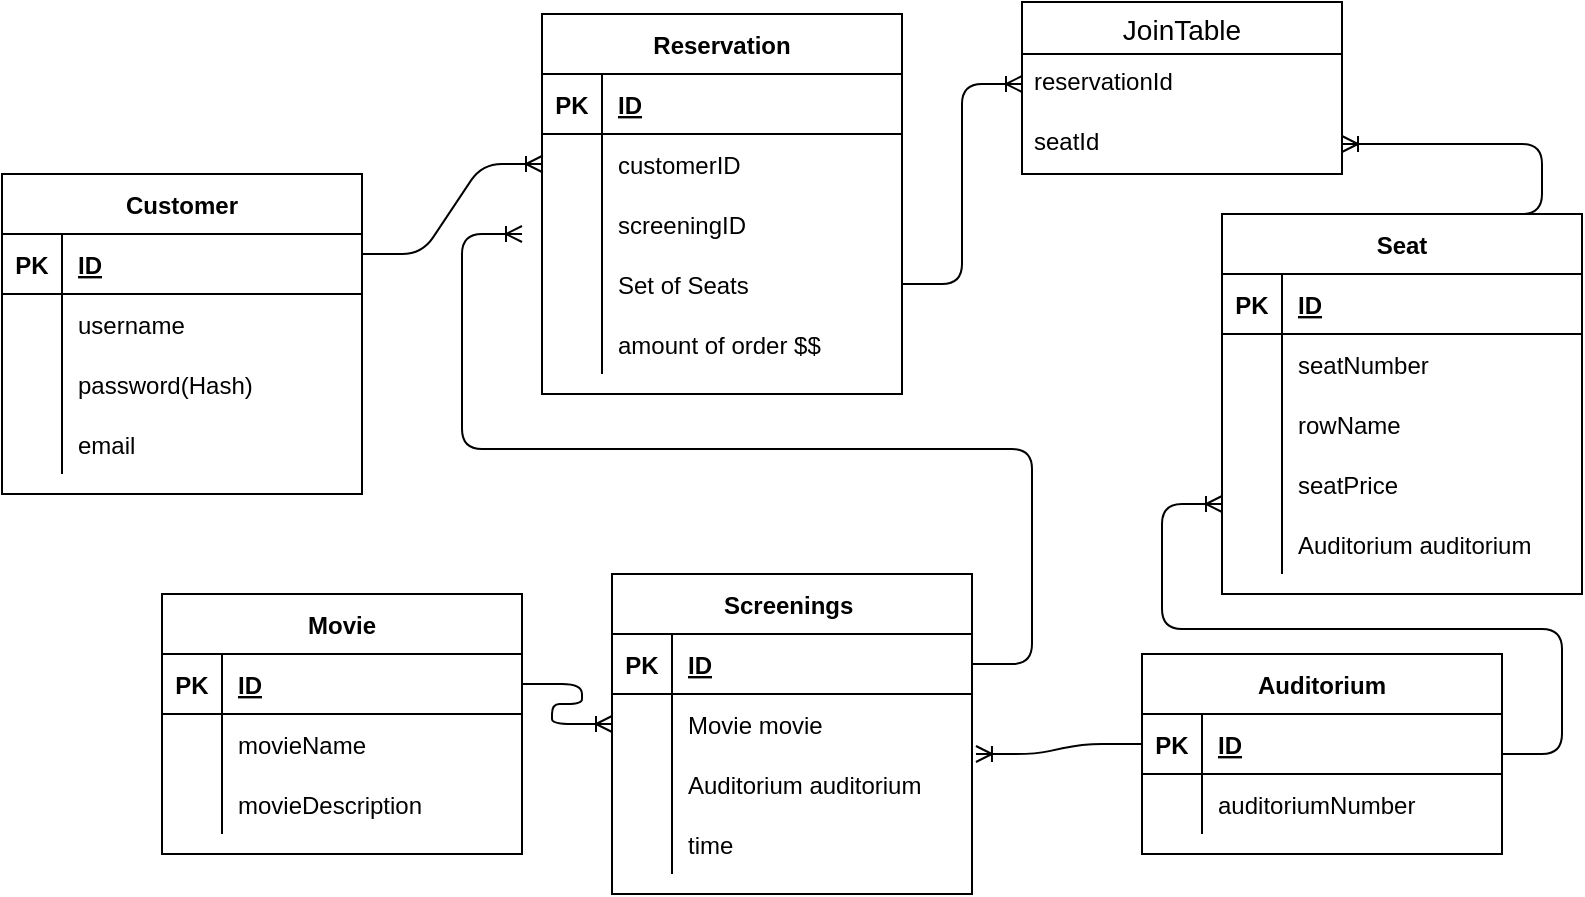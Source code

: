 <mxfile version="14.3.0" type="github">
  <diagram id="R2lEEEUBdFMjLlhIrx00" name="Page-1">
    <mxGraphModel dx="1098" dy="689" grid="1" gridSize="10" guides="1" tooltips="1" connect="1" arrows="1" fold="1" page="1" pageScale="1" pageWidth="850" pageHeight="1100" math="0" shadow="0" extFonts="Permanent Marker^https://fonts.googleapis.com/css?family=Permanent+Marker">
      <root>
        <mxCell id="0" />
        <mxCell id="1" parent="0" />
        <mxCell id="LBTetcbzAzT7NRiAr88A-1" value="Customer" style="shape=table;startSize=30;container=1;collapsible=1;childLayout=tableLayout;fixedRows=1;rowLines=0;fontStyle=1;align=center;resizeLast=1;" vertex="1" parent="1">
          <mxGeometry x="30" y="110" width="180" height="160" as="geometry" />
        </mxCell>
        <mxCell id="LBTetcbzAzT7NRiAr88A-2" value="" style="shape=partialRectangle;collapsible=0;dropTarget=0;pointerEvents=0;fillColor=none;top=0;left=0;bottom=1;right=0;points=[[0,0.5],[1,0.5]];portConstraint=eastwest;" vertex="1" parent="LBTetcbzAzT7NRiAr88A-1">
          <mxGeometry y="30" width="180" height="30" as="geometry" />
        </mxCell>
        <mxCell id="LBTetcbzAzT7NRiAr88A-3" value="PK" style="shape=partialRectangle;connectable=0;fillColor=none;top=0;left=0;bottom=0;right=0;fontStyle=1;overflow=hidden;" vertex="1" parent="LBTetcbzAzT7NRiAr88A-2">
          <mxGeometry width="30" height="30" as="geometry" />
        </mxCell>
        <mxCell id="LBTetcbzAzT7NRiAr88A-4" value="ID" style="shape=partialRectangle;connectable=0;fillColor=none;top=0;left=0;bottom=0;right=0;align=left;spacingLeft=6;fontStyle=5;overflow=hidden;" vertex="1" parent="LBTetcbzAzT7NRiAr88A-2">
          <mxGeometry x="30" width="150" height="30" as="geometry" />
        </mxCell>
        <mxCell id="LBTetcbzAzT7NRiAr88A-5" value="" style="shape=partialRectangle;collapsible=0;dropTarget=0;pointerEvents=0;fillColor=none;top=0;left=0;bottom=0;right=0;points=[[0,0.5],[1,0.5]];portConstraint=eastwest;" vertex="1" parent="LBTetcbzAzT7NRiAr88A-1">
          <mxGeometry y="60" width="180" height="30" as="geometry" />
        </mxCell>
        <mxCell id="LBTetcbzAzT7NRiAr88A-6" value="" style="shape=partialRectangle;connectable=0;fillColor=none;top=0;left=0;bottom=0;right=0;editable=1;overflow=hidden;" vertex="1" parent="LBTetcbzAzT7NRiAr88A-5">
          <mxGeometry width="30" height="30" as="geometry" />
        </mxCell>
        <mxCell id="LBTetcbzAzT7NRiAr88A-7" value="username" style="shape=partialRectangle;connectable=0;fillColor=none;top=0;left=0;bottom=0;right=0;align=left;spacingLeft=6;overflow=hidden;" vertex="1" parent="LBTetcbzAzT7NRiAr88A-5">
          <mxGeometry x="30" width="150" height="30" as="geometry" />
        </mxCell>
        <mxCell id="LBTetcbzAzT7NRiAr88A-8" value="" style="shape=partialRectangle;collapsible=0;dropTarget=0;pointerEvents=0;fillColor=none;top=0;left=0;bottom=0;right=0;points=[[0,0.5],[1,0.5]];portConstraint=eastwest;" vertex="1" parent="LBTetcbzAzT7NRiAr88A-1">
          <mxGeometry y="90" width="180" height="30" as="geometry" />
        </mxCell>
        <mxCell id="LBTetcbzAzT7NRiAr88A-9" value="" style="shape=partialRectangle;connectable=0;fillColor=none;top=0;left=0;bottom=0;right=0;editable=1;overflow=hidden;" vertex="1" parent="LBTetcbzAzT7NRiAr88A-8">
          <mxGeometry width="30" height="30" as="geometry" />
        </mxCell>
        <mxCell id="LBTetcbzAzT7NRiAr88A-10" value="password(Hash)" style="shape=partialRectangle;connectable=0;fillColor=none;top=0;left=0;bottom=0;right=0;align=left;spacingLeft=6;overflow=hidden;" vertex="1" parent="LBTetcbzAzT7NRiAr88A-8">
          <mxGeometry x="30" width="150" height="30" as="geometry" />
        </mxCell>
        <mxCell id="LBTetcbzAzT7NRiAr88A-11" value="" style="shape=partialRectangle;collapsible=0;dropTarget=0;pointerEvents=0;fillColor=none;top=0;left=0;bottom=0;right=0;points=[[0,0.5],[1,0.5]];portConstraint=eastwest;" vertex="1" parent="LBTetcbzAzT7NRiAr88A-1">
          <mxGeometry y="120" width="180" height="30" as="geometry" />
        </mxCell>
        <mxCell id="LBTetcbzAzT7NRiAr88A-12" value="" style="shape=partialRectangle;connectable=0;fillColor=none;top=0;left=0;bottom=0;right=0;editable=1;overflow=hidden;" vertex="1" parent="LBTetcbzAzT7NRiAr88A-11">
          <mxGeometry width="30" height="30" as="geometry" />
        </mxCell>
        <mxCell id="LBTetcbzAzT7NRiAr88A-13" value="email" style="shape=partialRectangle;connectable=0;fillColor=none;top=0;left=0;bottom=0;right=0;align=left;spacingLeft=6;overflow=hidden;" vertex="1" parent="LBTetcbzAzT7NRiAr88A-11">
          <mxGeometry x="30" width="150" height="30" as="geometry" />
        </mxCell>
        <mxCell id="LBTetcbzAzT7NRiAr88A-14" value="Reservation" style="shape=table;startSize=30;container=1;collapsible=1;childLayout=tableLayout;fixedRows=1;rowLines=0;fontStyle=1;align=center;resizeLast=1;" vertex="1" parent="1">
          <mxGeometry x="300" y="30" width="180" height="190" as="geometry" />
        </mxCell>
        <mxCell id="LBTetcbzAzT7NRiAr88A-15" value="" style="shape=partialRectangle;collapsible=0;dropTarget=0;pointerEvents=0;fillColor=none;top=0;left=0;bottom=1;right=0;points=[[0,0.5],[1,0.5]];portConstraint=eastwest;" vertex="1" parent="LBTetcbzAzT7NRiAr88A-14">
          <mxGeometry y="30" width="180" height="30" as="geometry" />
        </mxCell>
        <mxCell id="LBTetcbzAzT7NRiAr88A-16" value="PK" style="shape=partialRectangle;connectable=0;fillColor=none;top=0;left=0;bottom=0;right=0;fontStyle=1;overflow=hidden;" vertex="1" parent="LBTetcbzAzT7NRiAr88A-15">
          <mxGeometry width="30" height="30" as="geometry" />
        </mxCell>
        <mxCell id="LBTetcbzAzT7NRiAr88A-17" value="ID" style="shape=partialRectangle;connectable=0;fillColor=none;top=0;left=0;bottom=0;right=0;align=left;spacingLeft=6;fontStyle=5;overflow=hidden;" vertex="1" parent="LBTetcbzAzT7NRiAr88A-15">
          <mxGeometry x="30" width="150" height="30" as="geometry" />
        </mxCell>
        <mxCell id="LBTetcbzAzT7NRiAr88A-18" value="" style="shape=partialRectangle;collapsible=0;dropTarget=0;pointerEvents=0;fillColor=none;top=0;left=0;bottom=0;right=0;points=[[0,0.5],[1,0.5]];portConstraint=eastwest;" vertex="1" parent="LBTetcbzAzT7NRiAr88A-14">
          <mxGeometry y="60" width="180" height="30" as="geometry" />
        </mxCell>
        <mxCell id="LBTetcbzAzT7NRiAr88A-19" value="" style="shape=partialRectangle;connectable=0;fillColor=none;top=0;left=0;bottom=0;right=0;editable=1;overflow=hidden;" vertex="1" parent="LBTetcbzAzT7NRiAr88A-18">
          <mxGeometry width="30" height="30" as="geometry" />
        </mxCell>
        <mxCell id="LBTetcbzAzT7NRiAr88A-20" value="customerID" style="shape=partialRectangle;connectable=0;fillColor=none;top=0;left=0;bottom=0;right=0;align=left;spacingLeft=6;overflow=hidden;" vertex="1" parent="LBTetcbzAzT7NRiAr88A-18">
          <mxGeometry x="30" width="150" height="30" as="geometry" />
        </mxCell>
        <mxCell id="LBTetcbzAzT7NRiAr88A-21" value="" style="shape=partialRectangle;collapsible=0;dropTarget=0;pointerEvents=0;fillColor=none;top=0;left=0;bottom=0;right=0;points=[[0,0.5],[1,0.5]];portConstraint=eastwest;" vertex="1" parent="LBTetcbzAzT7NRiAr88A-14">
          <mxGeometry y="90" width="180" height="30" as="geometry" />
        </mxCell>
        <mxCell id="LBTetcbzAzT7NRiAr88A-22" value="" style="shape=partialRectangle;connectable=0;fillColor=none;top=0;left=0;bottom=0;right=0;editable=1;overflow=hidden;" vertex="1" parent="LBTetcbzAzT7NRiAr88A-21">
          <mxGeometry width="30" height="30" as="geometry" />
        </mxCell>
        <mxCell id="LBTetcbzAzT7NRiAr88A-23" value="screeningID" style="shape=partialRectangle;connectable=0;fillColor=none;top=0;left=0;bottom=0;right=0;align=left;spacingLeft=6;overflow=hidden;" vertex="1" parent="LBTetcbzAzT7NRiAr88A-21">
          <mxGeometry x="30" width="150" height="30" as="geometry" />
        </mxCell>
        <mxCell id="LBTetcbzAzT7NRiAr88A-24" value="" style="shape=partialRectangle;collapsible=0;dropTarget=0;pointerEvents=0;fillColor=none;top=0;left=0;bottom=0;right=0;points=[[0,0.5],[1,0.5]];portConstraint=eastwest;" vertex="1" parent="LBTetcbzAzT7NRiAr88A-14">
          <mxGeometry y="120" width="180" height="30" as="geometry" />
        </mxCell>
        <mxCell id="LBTetcbzAzT7NRiAr88A-25" value="" style="shape=partialRectangle;connectable=0;fillColor=none;top=0;left=0;bottom=0;right=0;editable=1;overflow=hidden;" vertex="1" parent="LBTetcbzAzT7NRiAr88A-24">
          <mxGeometry width="30" height="30" as="geometry" />
        </mxCell>
        <mxCell id="LBTetcbzAzT7NRiAr88A-26" value="Set of Seats " style="shape=partialRectangle;connectable=0;fillColor=none;top=0;left=0;bottom=0;right=0;align=left;spacingLeft=6;overflow=hidden;" vertex="1" parent="LBTetcbzAzT7NRiAr88A-24">
          <mxGeometry x="30" width="150" height="30" as="geometry" />
        </mxCell>
        <mxCell id="LBTetcbzAzT7NRiAr88A-27" style="shape=partialRectangle;collapsible=0;dropTarget=0;pointerEvents=0;fillColor=none;top=0;left=0;bottom=0;right=0;points=[[0,0.5],[1,0.5]];portConstraint=eastwest;" vertex="1" parent="LBTetcbzAzT7NRiAr88A-14">
          <mxGeometry y="150" width="180" height="30" as="geometry" />
        </mxCell>
        <mxCell id="LBTetcbzAzT7NRiAr88A-28" style="shape=partialRectangle;connectable=0;fillColor=none;top=0;left=0;bottom=0;right=0;editable=1;overflow=hidden;" vertex="1" parent="LBTetcbzAzT7NRiAr88A-27">
          <mxGeometry width="30" height="30" as="geometry" />
        </mxCell>
        <mxCell id="LBTetcbzAzT7NRiAr88A-29" value="amount of order $$" style="shape=partialRectangle;connectable=0;fillColor=none;top=0;left=0;bottom=0;right=0;align=left;spacingLeft=6;overflow=hidden;" vertex="1" parent="LBTetcbzAzT7NRiAr88A-27">
          <mxGeometry x="30" width="150" height="30" as="geometry" />
        </mxCell>
        <mxCell id="LBTetcbzAzT7NRiAr88A-30" value="Seat" style="shape=table;startSize=30;container=1;collapsible=1;childLayout=tableLayout;fixedRows=1;rowLines=0;fontStyle=1;align=center;resizeLast=1;" vertex="1" parent="1">
          <mxGeometry x="640" y="130" width="180" height="190" as="geometry" />
        </mxCell>
        <mxCell id="LBTetcbzAzT7NRiAr88A-31" value="" style="shape=partialRectangle;collapsible=0;dropTarget=0;pointerEvents=0;fillColor=none;top=0;left=0;bottom=1;right=0;points=[[0,0.5],[1,0.5]];portConstraint=eastwest;" vertex="1" parent="LBTetcbzAzT7NRiAr88A-30">
          <mxGeometry y="30" width="180" height="30" as="geometry" />
        </mxCell>
        <mxCell id="LBTetcbzAzT7NRiAr88A-32" value="PK" style="shape=partialRectangle;connectable=0;fillColor=none;top=0;left=0;bottom=0;right=0;fontStyle=1;overflow=hidden;" vertex="1" parent="LBTetcbzAzT7NRiAr88A-31">
          <mxGeometry width="30" height="30" as="geometry" />
        </mxCell>
        <mxCell id="LBTetcbzAzT7NRiAr88A-33" value="ID" style="shape=partialRectangle;connectable=0;fillColor=none;top=0;left=0;bottom=0;right=0;align=left;spacingLeft=6;fontStyle=5;overflow=hidden;" vertex="1" parent="LBTetcbzAzT7NRiAr88A-31">
          <mxGeometry x="30" width="150" height="30" as="geometry" />
        </mxCell>
        <mxCell id="LBTetcbzAzT7NRiAr88A-34" value="" style="shape=partialRectangle;collapsible=0;dropTarget=0;pointerEvents=0;fillColor=none;top=0;left=0;bottom=0;right=0;points=[[0,0.5],[1,0.5]];portConstraint=eastwest;" vertex="1" parent="LBTetcbzAzT7NRiAr88A-30">
          <mxGeometry y="60" width="180" height="30" as="geometry" />
        </mxCell>
        <mxCell id="LBTetcbzAzT7NRiAr88A-35" value="" style="shape=partialRectangle;connectable=0;fillColor=none;top=0;left=0;bottom=0;right=0;editable=1;overflow=hidden;" vertex="1" parent="LBTetcbzAzT7NRiAr88A-34">
          <mxGeometry width="30" height="30" as="geometry" />
        </mxCell>
        <mxCell id="LBTetcbzAzT7NRiAr88A-36" value="seatNumber" style="shape=partialRectangle;connectable=0;fillColor=none;top=0;left=0;bottom=0;right=0;align=left;spacingLeft=6;overflow=hidden;" vertex="1" parent="LBTetcbzAzT7NRiAr88A-34">
          <mxGeometry x="30" width="150" height="30" as="geometry" />
        </mxCell>
        <mxCell id="LBTetcbzAzT7NRiAr88A-37" value="" style="shape=partialRectangle;collapsible=0;dropTarget=0;pointerEvents=0;fillColor=none;top=0;left=0;bottom=0;right=0;points=[[0,0.5],[1,0.5]];portConstraint=eastwest;" vertex="1" parent="LBTetcbzAzT7NRiAr88A-30">
          <mxGeometry y="90" width="180" height="30" as="geometry" />
        </mxCell>
        <mxCell id="LBTetcbzAzT7NRiAr88A-38" value="" style="shape=partialRectangle;connectable=0;fillColor=none;top=0;left=0;bottom=0;right=0;editable=1;overflow=hidden;" vertex="1" parent="LBTetcbzAzT7NRiAr88A-37">
          <mxGeometry width="30" height="30" as="geometry" />
        </mxCell>
        <mxCell id="LBTetcbzAzT7NRiAr88A-39" value="rowName" style="shape=partialRectangle;connectable=0;fillColor=none;top=0;left=0;bottom=0;right=0;align=left;spacingLeft=6;overflow=hidden;" vertex="1" parent="LBTetcbzAzT7NRiAr88A-37">
          <mxGeometry x="30" width="150" height="30" as="geometry" />
        </mxCell>
        <mxCell id="LBTetcbzAzT7NRiAr88A-40" value="" style="shape=partialRectangle;collapsible=0;dropTarget=0;pointerEvents=0;fillColor=none;top=0;left=0;bottom=0;right=0;points=[[0,0.5],[1,0.5]];portConstraint=eastwest;" vertex="1" parent="LBTetcbzAzT7NRiAr88A-30">
          <mxGeometry y="120" width="180" height="30" as="geometry" />
        </mxCell>
        <mxCell id="LBTetcbzAzT7NRiAr88A-41" value="" style="shape=partialRectangle;connectable=0;fillColor=none;top=0;left=0;bottom=0;right=0;editable=1;overflow=hidden;" vertex="1" parent="LBTetcbzAzT7NRiAr88A-40">
          <mxGeometry width="30" height="30" as="geometry" />
        </mxCell>
        <mxCell id="LBTetcbzAzT7NRiAr88A-42" value="seatPrice " style="shape=partialRectangle;connectable=0;fillColor=none;top=0;left=0;bottom=0;right=0;align=left;spacingLeft=6;overflow=hidden;" vertex="1" parent="LBTetcbzAzT7NRiAr88A-40">
          <mxGeometry x="30" width="150" height="30" as="geometry" />
        </mxCell>
        <mxCell id="LBTetcbzAzT7NRiAr88A-43" style="shape=partialRectangle;collapsible=0;dropTarget=0;pointerEvents=0;fillColor=none;top=0;left=0;bottom=0;right=0;points=[[0,0.5],[1,0.5]];portConstraint=eastwest;" vertex="1" parent="LBTetcbzAzT7NRiAr88A-30">
          <mxGeometry y="150" width="180" height="30" as="geometry" />
        </mxCell>
        <mxCell id="LBTetcbzAzT7NRiAr88A-44" style="shape=partialRectangle;connectable=0;fillColor=none;top=0;left=0;bottom=0;right=0;editable=1;overflow=hidden;" vertex="1" parent="LBTetcbzAzT7NRiAr88A-43">
          <mxGeometry width="30" height="30" as="geometry" />
        </mxCell>
        <mxCell id="LBTetcbzAzT7NRiAr88A-45" value="Auditorium auditorium" style="shape=partialRectangle;connectable=0;fillColor=none;top=0;left=0;bottom=0;right=0;align=left;spacingLeft=6;overflow=hidden;" vertex="1" parent="LBTetcbzAzT7NRiAr88A-43">
          <mxGeometry x="30" width="150" height="30" as="geometry" />
        </mxCell>
        <mxCell id="LBTetcbzAzT7NRiAr88A-46" value="Auditorium" style="shape=table;startSize=30;container=1;collapsible=1;childLayout=tableLayout;fixedRows=1;rowLines=0;fontStyle=1;align=center;resizeLast=1;" vertex="1" parent="1">
          <mxGeometry x="600" y="350" width="180" height="100" as="geometry" />
        </mxCell>
        <mxCell id="LBTetcbzAzT7NRiAr88A-47" value="" style="shape=partialRectangle;collapsible=0;dropTarget=0;pointerEvents=0;fillColor=none;top=0;left=0;bottom=1;right=0;points=[[0,0.5],[1,0.5]];portConstraint=eastwest;" vertex="1" parent="LBTetcbzAzT7NRiAr88A-46">
          <mxGeometry y="30" width="180" height="30" as="geometry" />
        </mxCell>
        <mxCell id="LBTetcbzAzT7NRiAr88A-48" value="PK" style="shape=partialRectangle;connectable=0;fillColor=none;top=0;left=0;bottom=0;right=0;fontStyle=1;overflow=hidden;" vertex="1" parent="LBTetcbzAzT7NRiAr88A-47">
          <mxGeometry width="30" height="30" as="geometry" />
        </mxCell>
        <mxCell id="LBTetcbzAzT7NRiAr88A-49" value="ID" style="shape=partialRectangle;connectable=0;fillColor=none;top=0;left=0;bottom=0;right=0;align=left;spacingLeft=6;fontStyle=5;overflow=hidden;" vertex="1" parent="LBTetcbzAzT7NRiAr88A-47">
          <mxGeometry x="30" width="150" height="30" as="geometry" />
        </mxCell>
        <mxCell id="LBTetcbzAzT7NRiAr88A-50" value="" style="shape=partialRectangle;collapsible=0;dropTarget=0;pointerEvents=0;fillColor=none;top=0;left=0;bottom=0;right=0;points=[[0,0.5],[1,0.5]];portConstraint=eastwest;" vertex="1" parent="LBTetcbzAzT7NRiAr88A-46">
          <mxGeometry y="60" width="180" height="30" as="geometry" />
        </mxCell>
        <mxCell id="LBTetcbzAzT7NRiAr88A-51" value="" style="shape=partialRectangle;connectable=0;fillColor=none;top=0;left=0;bottom=0;right=0;editable=1;overflow=hidden;" vertex="1" parent="LBTetcbzAzT7NRiAr88A-50">
          <mxGeometry width="30" height="30" as="geometry" />
        </mxCell>
        <mxCell id="LBTetcbzAzT7NRiAr88A-52" value="auditoriumNumber" style="shape=partialRectangle;connectable=0;fillColor=none;top=0;left=0;bottom=0;right=0;align=left;spacingLeft=6;overflow=hidden;" vertex="1" parent="LBTetcbzAzT7NRiAr88A-50">
          <mxGeometry x="30" width="150" height="30" as="geometry" />
        </mxCell>
        <mxCell id="LBTetcbzAzT7NRiAr88A-59" value="Movie" style="shape=table;startSize=30;container=1;collapsible=1;childLayout=tableLayout;fixedRows=1;rowLines=0;fontStyle=1;align=center;resizeLast=1;" vertex="1" parent="1">
          <mxGeometry x="110" y="320" width="180" height="130" as="geometry" />
        </mxCell>
        <mxCell id="LBTetcbzAzT7NRiAr88A-60" value="" style="shape=partialRectangle;collapsible=0;dropTarget=0;pointerEvents=0;fillColor=none;top=0;left=0;bottom=1;right=0;points=[[0,0.5],[1,0.5]];portConstraint=eastwest;" vertex="1" parent="LBTetcbzAzT7NRiAr88A-59">
          <mxGeometry y="30" width="180" height="30" as="geometry" />
        </mxCell>
        <mxCell id="LBTetcbzAzT7NRiAr88A-61" value="PK" style="shape=partialRectangle;connectable=0;fillColor=none;top=0;left=0;bottom=0;right=0;fontStyle=1;overflow=hidden;" vertex="1" parent="LBTetcbzAzT7NRiAr88A-60">
          <mxGeometry width="30" height="30" as="geometry" />
        </mxCell>
        <mxCell id="LBTetcbzAzT7NRiAr88A-62" value="ID" style="shape=partialRectangle;connectable=0;fillColor=none;top=0;left=0;bottom=0;right=0;align=left;spacingLeft=6;fontStyle=5;overflow=hidden;" vertex="1" parent="LBTetcbzAzT7NRiAr88A-60">
          <mxGeometry x="30" width="150" height="30" as="geometry" />
        </mxCell>
        <mxCell id="LBTetcbzAzT7NRiAr88A-63" value="" style="shape=partialRectangle;collapsible=0;dropTarget=0;pointerEvents=0;fillColor=none;top=0;left=0;bottom=0;right=0;points=[[0,0.5],[1,0.5]];portConstraint=eastwest;" vertex="1" parent="LBTetcbzAzT7NRiAr88A-59">
          <mxGeometry y="60" width="180" height="30" as="geometry" />
        </mxCell>
        <mxCell id="LBTetcbzAzT7NRiAr88A-64" value="" style="shape=partialRectangle;connectable=0;fillColor=none;top=0;left=0;bottom=0;right=0;editable=1;overflow=hidden;" vertex="1" parent="LBTetcbzAzT7NRiAr88A-63">
          <mxGeometry width="30" height="30" as="geometry" />
        </mxCell>
        <mxCell id="LBTetcbzAzT7NRiAr88A-65" value="movieName" style="shape=partialRectangle;connectable=0;fillColor=none;top=0;left=0;bottom=0;right=0;align=left;spacingLeft=6;overflow=hidden;" vertex="1" parent="LBTetcbzAzT7NRiAr88A-63">
          <mxGeometry x="30" width="150" height="30" as="geometry" />
        </mxCell>
        <mxCell id="LBTetcbzAzT7NRiAr88A-66" value="" style="shape=partialRectangle;collapsible=0;dropTarget=0;pointerEvents=0;fillColor=none;top=0;left=0;bottom=0;right=0;points=[[0,0.5],[1,0.5]];portConstraint=eastwest;" vertex="1" parent="LBTetcbzAzT7NRiAr88A-59">
          <mxGeometry y="90" width="180" height="30" as="geometry" />
        </mxCell>
        <mxCell id="LBTetcbzAzT7NRiAr88A-67" value="" style="shape=partialRectangle;connectable=0;fillColor=none;top=0;left=0;bottom=0;right=0;editable=1;overflow=hidden;" vertex="1" parent="LBTetcbzAzT7NRiAr88A-66">
          <mxGeometry width="30" height="30" as="geometry" />
        </mxCell>
        <mxCell id="LBTetcbzAzT7NRiAr88A-68" value="movieDescription " style="shape=partialRectangle;connectable=0;fillColor=none;top=0;left=0;bottom=0;right=0;align=left;spacingLeft=6;overflow=hidden;" vertex="1" parent="LBTetcbzAzT7NRiAr88A-66">
          <mxGeometry x="30" width="150" height="30" as="geometry" />
        </mxCell>
        <mxCell id="LBTetcbzAzT7NRiAr88A-72" value="Screenings " style="shape=table;startSize=30;container=1;collapsible=1;childLayout=tableLayout;fixedRows=1;rowLines=0;fontStyle=1;align=center;resizeLast=1;" vertex="1" parent="1">
          <mxGeometry x="335" y="310" width="180" height="160" as="geometry" />
        </mxCell>
        <mxCell id="LBTetcbzAzT7NRiAr88A-73" value="" style="shape=partialRectangle;collapsible=0;dropTarget=0;pointerEvents=0;fillColor=none;top=0;left=0;bottom=1;right=0;points=[[0,0.5],[1,0.5]];portConstraint=eastwest;" vertex="1" parent="LBTetcbzAzT7NRiAr88A-72">
          <mxGeometry y="30" width="180" height="30" as="geometry" />
        </mxCell>
        <mxCell id="LBTetcbzAzT7NRiAr88A-74" value="PK" style="shape=partialRectangle;connectable=0;fillColor=none;top=0;left=0;bottom=0;right=0;fontStyle=1;overflow=hidden;" vertex="1" parent="LBTetcbzAzT7NRiAr88A-73">
          <mxGeometry width="30" height="30" as="geometry" />
        </mxCell>
        <mxCell id="LBTetcbzAzT7NRiAr88A-75" value="ID" style="shape=partialRectangle;connectable=0;fillColor=none;top=0;left=0;bottom=0;right=0;align=left;spacingLeft=6;fontStyle=5;overflow=hidden;" vertex="1" parent="LBTetcbzAzT7NRiAr88A-73">
          <mxGeometry x="30" width="150" height="30" as="geometry" />
        </mxCell>
        <mxCell id="LBTetcbzAzT7NRiAr88A-76" value="" style="shape=partialRectangle;collapsible=0;dropTarget=0;pointerEvents=0;fillColor=none;top=0;left=0;bottom=0;right=0;points=[[0,0.5],[1,0.5]];portConstraint=eastwest;" vertex="1" parent="LBTetcbzAzT7NRiAr88A-72">
          <mxGeometry y="60" width="180" height="30" as="geometry" />
        </mxCell>
        <mxCell id="LBTetcbzAzT7NRiAr88A-77" value="" style="shape=partialRectangle;connectable=0;fillColor=none;top=0;left=0;bottom=0;right=0;editable=1;overflow=hidden;" vertex="1" parent="LBTetcbzAzT7NRiAr88A-76">
          <mxGeometry width="30" height="30" as="geometry" />
        </mxCell>
        <mxCell id="LBTetcbzAzT7NRiAr88A-78" value="Movie movie" style="shape=partialRectangle;connectable=0;fillColor=none;top=0;left=0;bottom=0;right=0;align=left;spacingLeft=6;overflow=hidden;" vertex="1" parent="LBTetcbzAzT7NRiAr88A-76">
          <mxGeometry x="30" width="150" height="30" as="geometry" />
        </mxCell>
        <mxCell id="LBTetcbzAzT7NRiAr88A-79" value="" style="shape=partialRectangle;collapsible=0;dropTarget=0;pointerEvents=0;fillColor=none;top=0;left=0;bottom=0;right=0;points=[[0,0.5],[1,0.5]];portConstraint=eastwest;" vertex="1" parent="LBTetcbzAzT7NRiAr88A-72">
          <mxGeometry y="90" width="180" height="30" as="geometry" />
        </mxCell>
        <mxCell id="LBTetcbzAzT7NRiAr88A-80" value="" style="shape=partialRectangle;connectable=0;fillColor=none;top=0;left=0;bottom=0;right=0;editable=1;overflow=hidden;" vertex="1" parent="LBTetcbzAzT7NRiAr88A-79">
          <mxGeometry width="30" height="30" as="geometry" />
        </mxCell>
        <mxCell id="LBTetcbzAzT7NRiAr88A-81" value="Auditorium auditorium" style="shape=partialRectangle;connectable=0;fillColor=none;top=0;left=0;bottom=0;right=0;align=left;spacingLeft=6;overflow=hidden;" vertex="1" parent="LBTetcbzAzT7NRiAr88A-79">
          <mxGeometry x="30" width="150" height="30" as="geometry" />
        </mxCell>
        <mxCell id="LBTetcbzAzT7NRiAr88A-82" value="" style="shape=partialRectangle;collapsible=0;dropTarget=0;pointerEvents=0;fillColor=none;top=0;left=0;bottom=0;right=0;points=[[0,0.5],[1,0.5]];portConstraint=eastwest;" vertex="1" parent="LBTetcbzAzT7NRiAr88A-72">
          <mxGeometry y="120" width="180" height="30" as="geometry" />
        </mxCell>
        <mxCell id="LBTetcbzAzT7NRiAr88A-83" value="" style="shape=partialRectangle;connectable=0;fillColor=none;top=0;left=0;bottom=0;right=0;editable=1;overflow=hidden;" vertex="1" parent="LBTetcbzAzT7NRiAr88A-82">
          <mxGeometry width="30" height="30" as="geometry" />
        </mxCell>
        <mxCell id="LBTetcbzAzT7NRiAr88A-84" value="time " style="shape=partialRectangle;connectable=0;fillColor=none;top=0;left=0;bottom=0;right=0;align=left;spacingLeft=6;overflow=hidden;" vertex="1" parent="LBTetcbzAzT7NRiAr88A-82">
          <mxGeometry x="30" width="150" height="30" as="geometry" />
        </mxCell>
        <mxCell id="LBTetcbzAzT7NRiAr88A-85" value="JoinTable" style="swimlane;fontStyle=0;childLayout=stackLayout;horizontal=1;startSize=26;horizontalStack=0;resizeParent=1;resizeParentMax=0;resizeLast=0;collapsible=1;marginBottom=0;align=center;fontSize=14;" vertex="1" parent="1">
          <mxGeometry x="540" y="24" width="160" height="86" as="geometry" />
        </mxCell>
        <mxCell id="LBTetcbzAzT7NRiAr88A-86" value="reservationId" style="text;strokeColor=none;fillColor=none;spacingLeft=4;spacingRight=4;overflow=hidden;rotatable=0;points=[[0,0.5],[1,0.5]];portConstraint=eastwest;fontSize=12;" vertex="1" parent="LBTetcbzAzT7NRiAr88A-85">
          <mxGeometry y="26" width="160" height="30" as="geometry" />
        </mxCell>
        <mxCell id="LBTetcbzAzT7NRiAr88A-87" value="seatId" style="text;strokeColor=none;fillColor=none;spacingLeft=4;spacingRight=4;overflow=hidden;rotatable=0;points=[[0,0.5],[1,0.5]];portConstraint=eastwest;fontSize=12;" vertex="1" parent="LBTetcbzAzT7NRiAr88A-85">
          <mxGeometry y="56" width="160" height="30" as="geometry" />
        </mxCell>
        <mxCell id="LBTetcbzAzT7NRiAr88A-89" value="" style="edgeStyle=entityRelationEdgeStyle;fontSize=12;html=1;endArrow=ERoneToMany;entryX=0;entryY=0.5;entryDx=0;entryDy=0;" edge="1" parent="1" target="LBTetcbzAzT7NRiAr88A-18">
          <mxGeometry width="100" height="100" relative="1" as="geometry">
            <mxPoint x="210" y="150" as="sourcePoint" />
            <mxPoint x="310" y="50" as="targetPoint" />
          </mxGeometry>
        </mxCell>
        <mxCell id="LBTetcbzAzT7NRiAr88A-90" value="" style="edgeStyle=entityRelationEdgeStyle;fontSize=12;html=1;endArrow=ERoneToMany;entryX=0;entryY=0.5;entryDx=0;entryDy=0;" edge="1" parent="1" target="LBTetcbzAzT7NRiAr88A-86">
          <mxGeometry width="100" height="100" relative="1" as="geometry">
            <mxPoint x="480" y="165" as="sourcePoint" />
            <mxPoint x="570" y="120" as="targetPoint" />
          </mxGeometry>
        </mxCell>
        <mxCell id="LBTetcbzAzT7NRiAr88A-91" value="" style="edgeStyle=entityRelationEdgeStyle;fontSize=12;html=1;endArrow=ERoneToMany;" edge="1" parent="1" target="LBTetcbzAzT7NRiAr88A-87">
          <mxGeometry width="100" height="100" relative="1" as="geometry">
            <mxPoint x="770" y="130" as="sourcePoint" />
            <mxPoint x="860" y="85" as="targetPoint" />
          </mxGeometry>
        </mxCell>
        <mxCell id="LBTetcbzAzT7NRiAr88A-92" value="" style="edgeStyle=entityRelationEdgeStyle;fontSize=12;html=1;endArrow=ERoneToMany;exitX=1;exitY=0.5;exitDx=0;exitDy=0;" edge="1" parent="1" source="LBTetcbzAzT7NRiAr88A-73">
          <mxGeometry width="100" height="100" relative="1" as="geometry">
            <mxPoint x="420" y="305" as="sourcePoint" />
            <mxPoint x="290" y="140" as="targetPoint" />
          </mxGeometry>
        </mxCell>
        <mxCell id="LBTetcbzAzT7NRiAr88A-94" value="" style="edgeStyle=entityRelationEdgeStyle;fontSize=12;html=1;endArrow=ERoneToMany;entryX=0;entryY=0.5;entryDx=0;entryDy=0;" edge="1" parent="1" target="LBTetcbzAzT7NRiAr88A-76">
          <mxGeometry width="100" height="100" relative="1" as="geometry">
            <mxPoint x="290" y="365" as="sourcePoint" />
            <mxPoint x="380" y="320" as="targetPoint" />
          </mxGeometry>
        </mxCell>
        <mxCell id="LBTetcbzAzT7NRiAr88A-95" value="" style="edgeStyle=entityRelationEdgeStyle;fontSize=12;html=1;endArrow=ERoneToMany;entryX=1.011;entryY=0;entryDx=0;entryDy=0;exitX=0;exitY=0.5;exitDx=0;exitDy=0;entryPerimeter=0;" edge="1" parent="1" source="LBTetcbzAzT7NRiAr88A-47" target="LBTetcbzAzT7NRiAr88A-79">
          <mxGeometry width="100" height="100" relative="1" as="geometry">
            <mxPoint x="440" y="525" as="sourcePoint" />
            <mxPoint x="530" y="480" as="targetPoint" />
          </mxGeometry>
        </mxCell>
        <mxCell id="LBTetcbzAzT7NRiAr88A-96" value="" style="edgeStyle=entityRelationEdgeStyle;fontSize=12;html=1;endArrow=ERoneToMany;entryX=0;entryY=0.5;entryDx=0;entryDy=0;" edge="1" parent="1" source="LBTetcbzAzT7NRiAr88A-46">
          <mxGeometry width="100" height="100" relative="1" as="geometry">
            <mxPoint x="550" y="320" as="sourcePoint" />
            <mxPoint x="640" y="275" as="targetPoint" />
          </mxGeometry>
        </mxCell>
      </root>
    </mxGraphModel>
  </diagram>
</mxfile>
